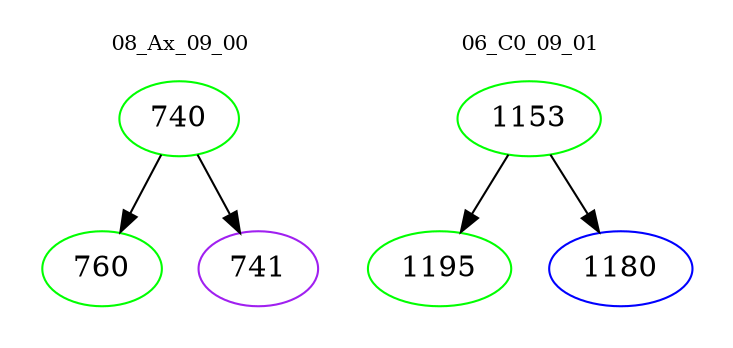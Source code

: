 digraph{
subgraph cluster_0 {
color = white
label = "08_Ax_09_00";
fontsize=10;
T0_740 [label="740", color="green"]
T0_740 -> T0_760 [color="black"]
T0_760 [label="760", color="green"]
T0_740 -> T0_741 [color="black"]
T0_741 [label="741", color="purple"]
}
subgraph cluster_1 {
color = white
label = "06_C0_09_01";
fontsize=10;
T1_1153 [label="1153", color="green"]
T1_1153 -> T1_1195 [color="black"]
T1_1195 [label="1195", color="green"]
T1_1153 -> T1_1180 [color="black"]
T1_1180 [label="1180", color="blue"]
}
}
